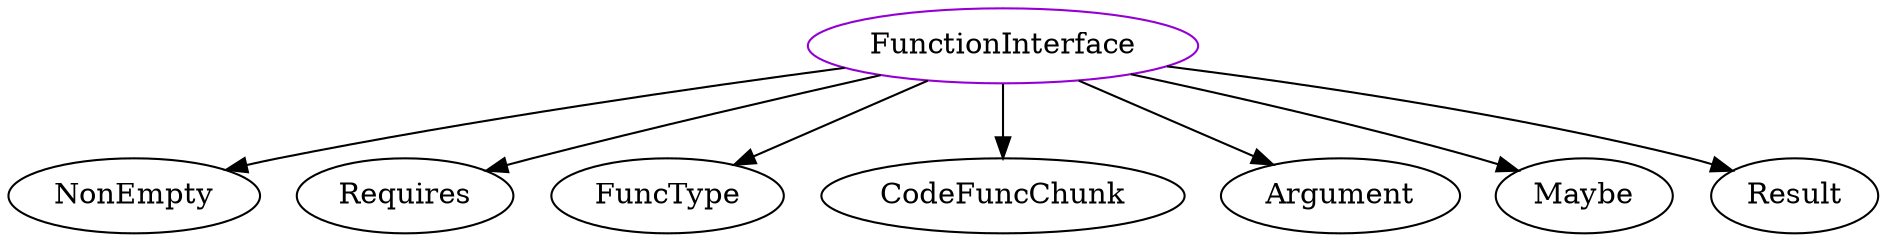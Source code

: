 digraph functioninterface{
FunctionInterface -> NonEmpty;
FunctionInterface -> Requires;
FunctionInterface -> FuncType;
FunctionInterface -> CodeFuncChunk;
FunctionInterface -> Argument;
FunctionInterface -> Maybe;
FunctionInterface -> Result;
FunctionInterface	[shape=oval, color=darkviolet, label="FunctionInterface"];
}
